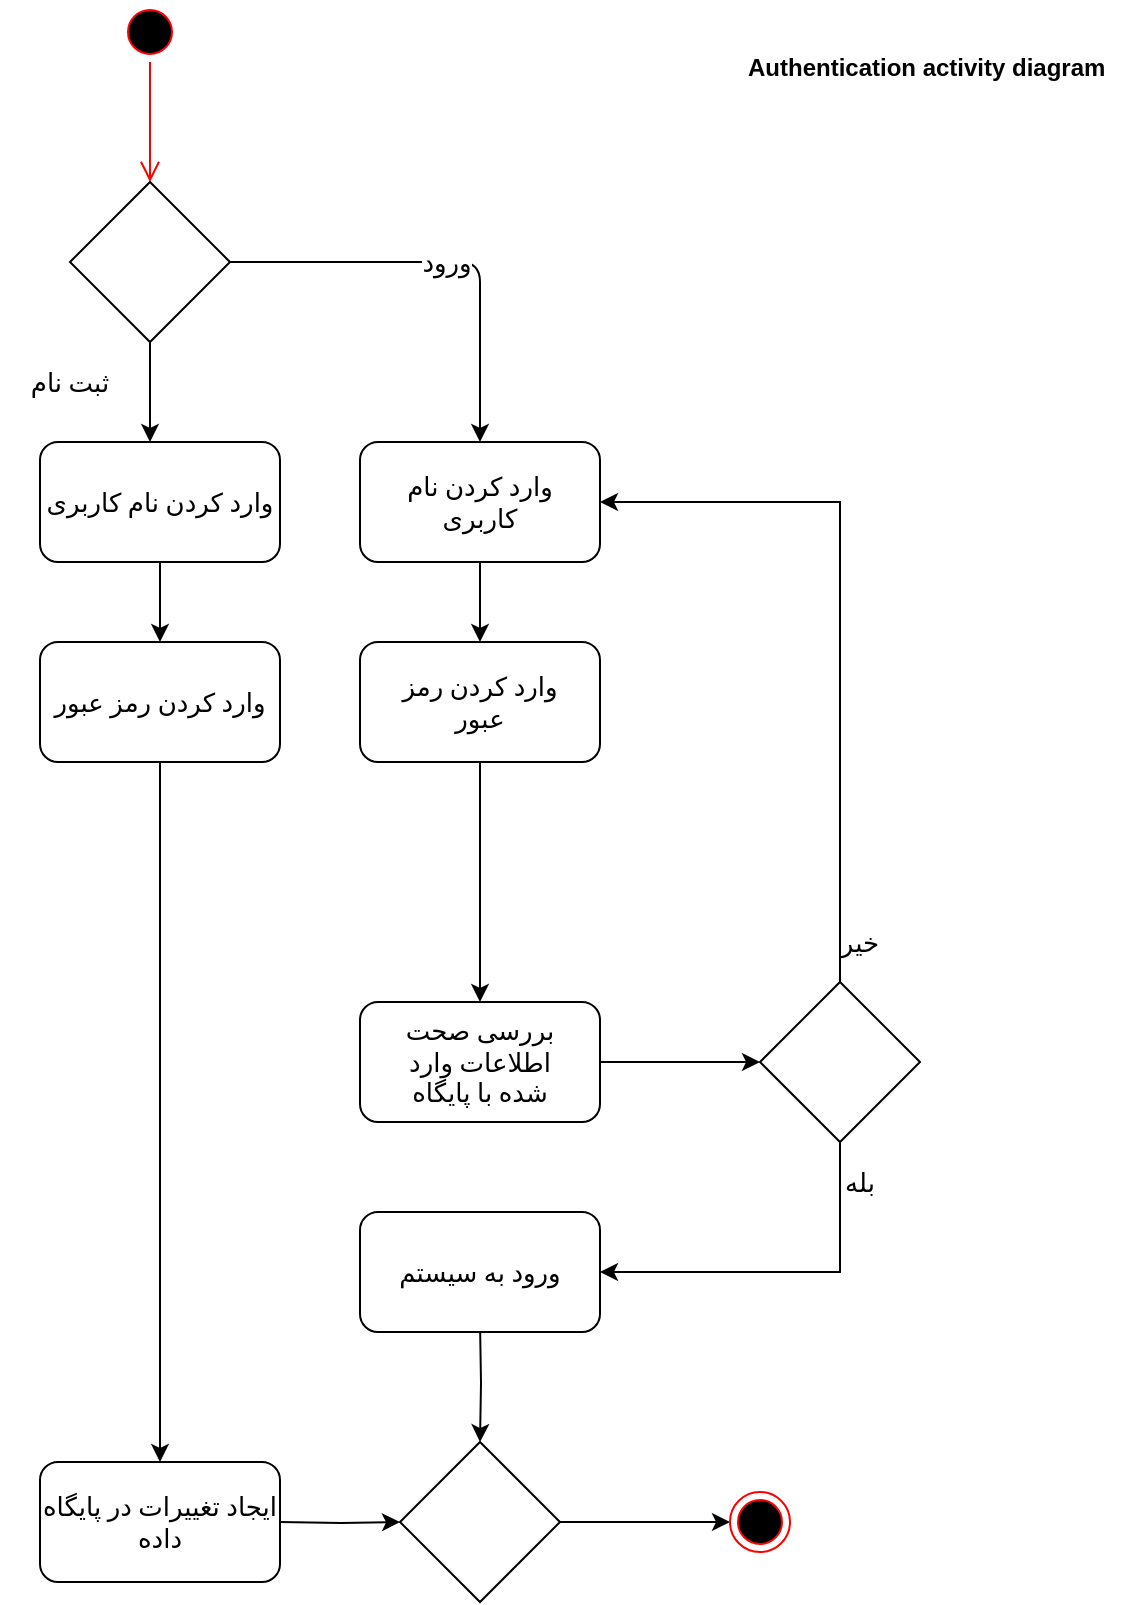 <mxfile version="14.7.9" type="github">
  <diagram id="cUkqLEEOOj07QgNQOSys" name="Page-1">
    <mxGraphModel dx="782" dy="436" grid="1" gridSize="10" guides="1" tooltips="1" connect="1" arrows="1" fold="1" page="1" pageScale="1" pageWidth="850" pageHeight="1100" math="0" shadow="0">
      <root>
        <mxCell id="0" />
        <mxCell id="1" parent="0" />
        <mxCell id="9vAfnKZuEogmpyG12Bn7-1" value="" style="ellipse;html=1;shape=startState;fillColor=#000000;strokeColor=#ff0000;" parent="1" vertex="1">
          <mxGeometry x="120" y="80" width="30" height="30" as="geometry" />
        </mxCell>
        <mxCell id="9vAfnKZuEogmpyG12Bn7-2" value="" style="edgeStyle=orthogonalEdgeStyle;html=1;verticalAlign=bottom;endArrow=open;endSize=8;strokeColor=#ff0000;" parent="1" source="9vAfnKZuEogmpyG12Bn7-1" edge="1">
          <mxGeometry relative="1" as="geometry">
            <mxPoint x="135" y="170" as="targetPoint" />
          </mxGeometry>
        </mxCell>
        <mxCell id="9vAfnKZuEogmpyG12Bn7-3" value="" style="edgeStyle=orthogonalEdgeStyle;rounded=0;orthogonalLoop=1;jettySize=auto;html=1;" parent="1" source="9vAfnKZuEogmpyG12Bn7-4" target="9vAfnKZuEogmpyG12Bn7-5" edge="1">
          <mxGeometry relative="1" as="geometry">
            <Array as="points">
              <mxPoint x="135" y="290" />
              <mxPoint x="135" y="290" />
            </Array>
          </mxGeometry>
        </mxCell>
        <mxCell id="9vAfnKZuEogmpyG12Bn7-4" value="" style="rhombus;whiteSpace=wrap;html=1;" parent="1" vertex="1">
          <mxGeometry x="95" y="170" width="80" height="80" as="geometry" />
        </mxCell>
        <mxCell id="9vAfnKZuEogmpyG12Bn7-5" value="&lt;font face=&quot;B Zar&quot; style=&quot;font-size: 13px&quot;&gt;وارد کردن نام کاربری&lt;/font&gt;" style="rounded=1;whiteSpace=wrap;html=1;" parent="1" vertex="1">
          <mxGeometry x="80" y="300" width="120" height="60" as="geometry" />
        </mxCell>
        <mxCell id="9vAfnKZuEogmpyG12Bn7-6" value="&lt;font face=&quot;B Zar&quot; style=&quot;font-size: 13px&quot;&gt;وارد کردن رمز عبور&lt;/font&gt;" style="rounded=1;whiteSpace=wrap;html=1;" parent="1" vertex="1">
          <mxGeometry x="80" y="400" width="120" height="60" as="geometry" />
        </mxCell>
        <mxCell id="9vAfnKZuEogmpyG12Bn7-9" value="" style="edgeStyle=orthogonalEdgeStyle;rounded=0;orthogonalLoop=1;jettySize=auto;html=1;exitX=0.5;exitY=1;exitDx=0;exitDy=0;" parent="1" source="9vAfnKZuEogmpyG12Bn7-6" edge="1">
          <mxGeometry relative="1" as="geometry">
            <mxPoint x="140" y="810" as="targetPoint" />
            <mxPoint x="140" y="500" as="sourcePoint" />
          </mxGeometry>
        </mxCell>
        <mxCell id="9vAfnKZuEogmpyG12Bn7-10" style="edgeStyle=orthogonalEdgeStyle;rounded=0;orthogonalLoop=1;jettySize=auto;html=1;entryX=0;entryY=0.5;entryDx=0;entryDy=0;" parent="1" target="9vAfnKZuEogmpyG12Bn7-29" edge="1">
          <mxGeometry relative="1" as="geometry">
            <mxPoint x="200" y="840" as="sourcePoint" />
          </mxGeometry>
        </mxCell>
        <mxCell id="9vAfnKZuEogmpyG12Bn7-14" value="" style="endArrow=classic;html=1;entryX=0.5;entryY=0;entryDx=0;entryDy=0;exitX=0.5;exitY=1;exitDx=0;exitDy=0;" parent="1" source="9vAfnKZuEogmpyG12Bn7-5" target="9vAfnKZuEogmpyG12Bn7-6" edge="1">
          <mxGeometry width="50" height="50" relative="1" as="geometry">
            <mxPoint x="115" y="400" as="sourcePoint" />
            <mxPoint x="165" y="350" as="targetPoint" />
            <Array as="points" />
          </mxGeometry>
        </mxCell>
        <mxCell id="9vAfnKZuEogmpyG12Bn7-15" value="&lt;font face=&quot;B Zar&quot; style=&quot;font-size: 13px&quot;&gt;ورود&lt;/font&gt;" style="endArrow=classic;html=1;exitX=1;exitY=0.5;exitDx=0;exitDy=0;entryX=0.5;entryY=0;entryDx=0;entryDy=0;" parent="1" source="9vAfnKZuEogmpyG12Bn7-4" target="9vAfnKZuEogmpyG12Bn7-17" edge="1">
          <mxGeometry width="50" height="50" relative="1" as="geometry">
            <mxPoint x="180" y="210" as="sourcePoint" />
            <mxPoint x="290" y="290" as="targetPoint" />
            <Array as="points">
              <mxPoint x="300" y="210" />
            </Array>
          </mxGeometry>
        </mxCell>
        <mxCell id="9vAfnKZuEogmpyG12Bn7-16" value="" style="edgeStyle=orthogonalEdgeStyle;rounded=0;orthogonalLoop=1;jettySize=auto;html=1;" parent="1" source="9vAfnKZuEogmpyG12Bn7-17" target="9vAfnKZuEogmpyG12Bn7-19" edge="1">
          <mxGeometry relative="1" as="geometry" />
        </mxCell>
        <mxCell id="9vAfnKZuEogmpyG12Bn7-17" value="" style="rounded=1;whiteSpace=wrap;html=1;" parent="1" vertex="1">
          <mxGeometry x="240" y="300" width="120" height="60" as="geometry" />
        </mxCell>
        <mxCell id="9vAfnKZuEogmpyG12Bn7-18" value="" style="edgeStyle=orthogonalEdgeStyle;rounded=0;orthogonalLoop=1;jettySize=auto;html=1;" parent="1" source="9vAfnKZuEogmpyG12Bn7-19" target="9vAfnKZuEogmpyG12Bn7-21" edge="1">
          <mxGeometry relative="1" as="geometry" />
        </mxCell>
        <mxCell id="9vAfnKZuEogmpyG12Bn7-19" value="" style="rounded=1;whiteSpace=wrap;html=1;" parent="1" vertex="1">
          <mxGeometry x="240" y="400" width="120" height="60" as="geometry" />
        </mxCell>
        <mxCell id="9vAfnKZuEogmpyG12Bn7-20" value="" style="edgeStyle=orthogonalEdgeStyle;rounded=0;orthogonalLoop=1;jettySize=auto;html=1;entryX=0;entryY=0.5;entryDx=0;entryDy=0;" parent="1" source="9vAfnKZuEogmpyG12Bn7-21" target="9vAfnKZuEogmpyG12Bn7-34" edge="1">
          <mxGeometry relative="1" as="geometry">
            <mxPoint x="300" y="680" as="targetPoint" />
          </mxGeometry>
        </mxCell>
        <mxCell id="9vAfnKZuEogmpyG12Bn7-21" value="" style="rounded=1;whiteSpace=wrap;html=1;" parent="1" vertex="1">
          <mxGeometry x="240" y="580" width="120" height="60" as="geometry" />
        </mxCell>
        <mxCell id="9vAfnKZuEogmpyG12Bn7-22" style="edgeStyle=orthogonalEdgeStyle;rounded=0;orthogonalLoop=1;jettySize=auto;html=1;exitX=0.5;exitY=1;exitDx=0;exitDy=0;entryX=0.5;entryY=0;entryDx=0;entryDy=0;" parent="1" target="9vAfnKZuEogmpyG12Bn7-29" edge="1">
          <mxGeometry relative="1" as="geometry">
            <mxPoint x="300" y="740" as="sourcePoint" />
          </mxGeometry>
        </mxCell>
        <mxCell id="9vAfnKZuEogmpyG12Bn7-23" value="&lt;font style=&quot;font-size: 13px&quot; face=&quot;B Zar&quot;&gt;وارد کردن نام کاربری&lt;/font&gt;" style="text;html=1;strokeColor=none;fillColor=none;align=center;verticalAlign=middle;whiteSpace=wrap;rounded=0;" parent="1" vertex="1">
          <mxGeometry x="260" y="300" width="80" height="60" as="geometry" />
        </mxCell>
        <mxCell id="9vAfnKZuEogmpyG12Bn7-24" value="&lt;font face=&quot;B Zar&quot; style=&quot;font-size: 13px&quot;&gt;وارد کردن رمز عبور&lt;/font&gt;" style="text;html=1;strokeColor=none;fillColor=none;align=center;verticalAlign=middle;whiteSpace=wrap;rounded=0;" parent="1" vertex="1">
          <mxGeometry x="250" y="410" width="100" height="40" as="geometry" />
        </mxCell>
        <mxCell id="9vAfnKZuEogmpyG12Bn7-25" value="&lt;font face=&quot;B Zar&quot; style=&quot;font-size: 13px&quot;&gt;بررسی صحت اطلاعات وارد شده با پایگاه&lt;/font&gt;" style="text;html=1;strokeColor=none;fillColor=none;align=center;verticalAlign=middle;whiteSpace=wrap;rounded=0;" parent="1" vertex="1">
          <mxGeometry x="250" y="590" width="100" height="40" as="geometry" />
        </mxCell>
        <mxCell id="9vAfnKZuEogmpyG12Bn7-28" style="edgeStyle=orthogonalEdgeStyle;rounded=0;orthogonalLoop=1;jettySize=auto;html=1;exitX=1;exitY=0.5;exitDx=0;exitDy=0;" parent="1" source="9vAfnKZuEogmpyG12Bn7-29" target="9vAfnKZuEogmpyG12Bn7-30" edge="1">
          <mxGeometry relative="1" as="geometry">
            <mxPoint x="440" y="840" as="targetPoint" />
          </mxGeometry>
        </mxCell>
        <mxCell id="9vAfnKZuEogmpyG12Bn7-29" value="" style="rhombus;whiteSpace=wrap;html=1;" parent="1" vertex="1">
          <mxGeometry x="260" y="800" width="80" height="80" as="geometry" />
        </mxCell>
        <mxCell id="9vAfnKZuEogmpyG12Bn7-30" value="" style="ellipse;html=1;shape=endState;fillColor=#000000;strokeColor=#ff0000;" parent="1" vertex="1">
          <mxGeometry x="425" y="825" width="30" height="30" as="geometry" />
        </mxCell>
        <mxCell id="9vAfnKZuEogmpyG12Bn7-31" value="&lt;font face=&quot;B Zar&quot; style=&quot;font-size: 13px&quot;&gt;ثبت نام&lt;/font&gt;" style="text;html=1;strokeColor=none;fillColor=none;align=center;verticalAlign=middle;whiteSpace=wrap;rounded=0;rotation=0;" parent="1" vertex="1">
          <mxGeometry x="60" y="260" width="70" height="20" as="geometry" />
        </mxCell>
        <mxCell id="9vAfnKZuEogmpyG12Bn7-32" style="edgeStyle=orthogonalEdgeStyle;rounded=0;orthogonalLoop=1;jettySize=auto;html=1;entryX=1;entryY=0.5;entryDx=0;entryDy=0;" parent="1" source="9vAfnKZuEogmpyG12Bn7-34" target="9vAfnKZuEogmpyG12Bn7-35" edge="1">
          <mxGeometry relative="1" as="geometry">
            <Array as="points">
              <mxPoint x="480" y="715" />
            </Array>
          </mxGeometry>
        </mxCell>
        <mxCell id="9vAfnKZuEogmpyG12Bn7-33" style="edgeStyle=orthogonalEdgeStyle;rounded=0;orthogonalLoop=1;jettySize=auto;html=1;entryX=1;entryY=0.5;entryDx=0;entryDy=0;" parent="1" source="9vAfnKZuEogmpyG12Bn7-34" target="9vAfnKZuEogmpyG12Bn7-17" edge="1">
          <mxGeometry relative="1" as="geometry">
            <Array as="points">
              <mxPoint x="480" y="330" />
            </Array>
            <mxPoint x="380" y="345" as="targetPoint" />
          </mxGeometry>
        </mxCell>
        <mxCell id="9vAfnKZuEogmpyG12Bn7-34" value="" style="rhombus;whiteSpace=wrap;html=1;" parent="1" vertex="1">
          <mxGeometry x="440" y="570" width="80" height="80" as="geometry" />
        </mxCell>
        <mxCell id="9vAfnKZuEogmpyG12Bn7-35" value="&lt;font face=&quot;B Zar&quot; style=&quot;font-size: 13px&quot;&gt;ورود به سیستم&lt;/font&gt;" style="rounded=1;whiteSpace=wrap;html=1;" parent="1" vertex="1">
          <mxGeometry x="240" y="685" width="120" height="60" as="geometry" />
        </mxCell>
        <mxCell id="9vAfnKZuEogmpyG12Bn7-36" value="&lt;font style=&quot;font-size: 13px&quot; face=&quot;B Zar&quot;&gt;بله&lt;/font&gt;" style="text;html=1;strokeColor=none;fillColor=none;align=center;verticalAlign=middle;whiteSpace=wrap;rounded=0;" parent="1" vertex="1">
          <mxGeometry x="470" y="660" width="40" height="20" as="geometry" />
        </mxCell>
        <mxCell id="9vAfnKZuEogmpyG12Bn7-37" value="&lt;font face=&quot;B Zar&quot; style=&quot;font-size: 13px&quot;&gt;خیر&lt;/font&gt;" style="text;html=1;strokeColor=none;fillColor=none;align=center;verticalAlign=middle;whiteSpace=wrap;rounded=0;" parent="1" vertex="1">
          <mxGeometry x="470" y="540" width="40" height="20" as="geometry" />
        </mxCell>
        <mxCell id="9vAfnKZuEogmpyG12Bn7-38" value="&lt;b&gt;Authentication activity diagram&lt;/b&gt;" style="text;html=1;resizable=0;points=[];autosize=1;align=left;verticalAlign=top;spacingTop=-4;" parent="1" vertex="1">
          <mxGeometry x="432" y="103" width="200" height="20" as="geometry" />
        </mxCell>
        <mxCell id="jt6DGCesJBzGl5rZxC4x-1" value="&lt;font face=&quot;B Zar&quot; style=&quot;font-size: 13px&quot;&gt;ایجاد تغییرات در پایگاه داده&lt;/font&gt;" style="rounded=1;whiteSpace=wrap;html=1;" vertex="1" parent="1">
          <mxGeometry x="80" y="810" width="120" height="60" as="geometry" />
        </mxCell>
      </root>
    </mxGraphModel>
  </diagram>
</mxfile>
